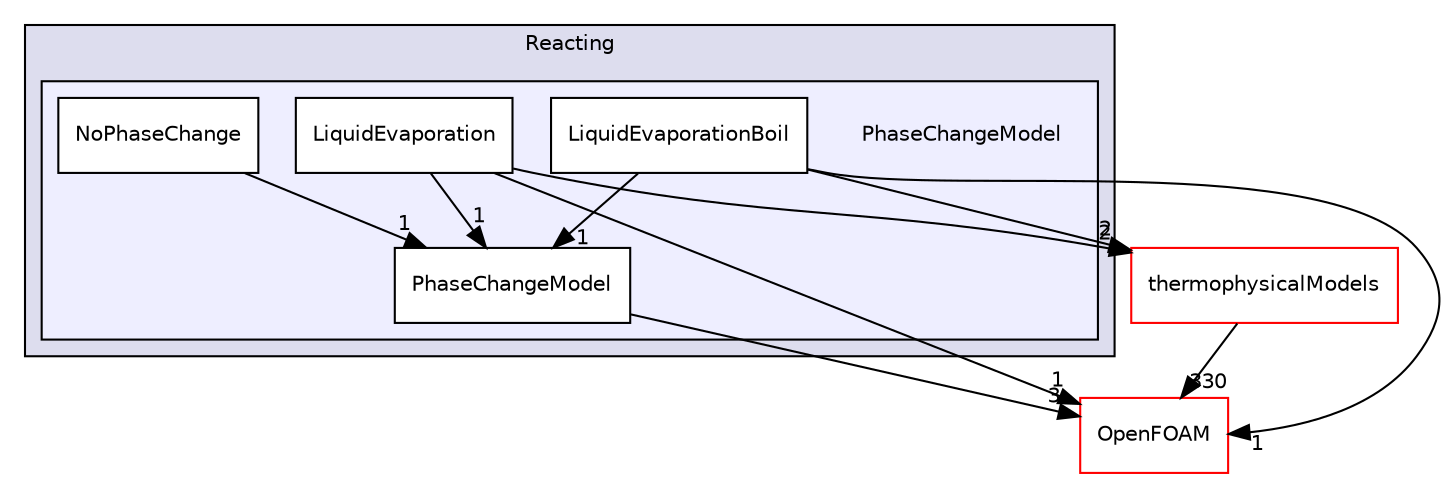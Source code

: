 digraph "src/lagrangian/intermediate/submodels/Reacting/PhaseChangeModel" {
  bgcolor=transparent;
  compound=true
  node [ fontsize="10", fontname="Helvetica"];
  edge [ labelfontsize="10", labelfontname="Helvetica"];
  subgraph clusterdir_32fe46b8d3399a01c9ad390919e91809 {
    graph [ bgcolor="#ddddee", pencolor="black", label="Reacting" fontname="Helvetica", fontsize="10", URL="dir_32fe46b8d3399a01c9ad390919e91809.html"]
  subgraph clusterdir_95353bd4ad7f447577e2dd3ff5a2aad7 {
    graph [ bgcolor="#eeeeff", pencolor="black", label="" URL="dir_95353bd4ad7f447577e2dd3ff5a2aad7.html"];
    dir_95353bd4ad7f447577e2dd3ff5a2aad7 [shape=plaintext label="PhaseChangeModel"];
    dir_4ef9883d17df60a10983e6afa59b7ffa [shape=box label="LiquidEvaporation" color="black" fillcolor="white" style="filled" URL="dir_4ef9883d17df60a10983e6afa59b7ffa.html"];
    dir_a06e61307c5ee5f6e46c55a72c80c3c0 [shape=box label="LiquidEvaporationBoil" color="black" fillcolor="white" style="filled" URL="dir_a06e61307c5ee5f6e46c55a72c80c3c0.html"];
    dir_7b8b6773e6833c66e04cb534f6b5e75a [shape=box label="NoPhaseChange" color="black" fillcolor="white" style="filled" URL="dir_7b8b6773e6833c66e04cb534f6b5e75a.html"];
    dir_a574ec62e8cd6cbf40600800e7143909 [shape=box label="PhaseChangeModel" color="black" fillcolor="white" style="filled" URL="dir_a574ec62e8cd6cbf40600800e7143909.html"];
  }
  }
  dir_2778d089ec5c4f66810b11f753867003 [shape=box label="thermophysicalModels" color="red" URL="dir_2778d089ec5c4f66810b11f753867003.html"];
  dir_c5473ff19b20e6ec4dfe5c310b3778a8 [shape=box label="OpenFOAM" color="red" URL="dir_c5473ff19b20e6ec4dfe5c310b3778a8.html"];
  dir_a574ec62e8cd6cbf40600800e7143909->dir_c5473ff19b20e6ec4dfe5c310b3778a8 [headlabel="3", labeldistance=1.5 headhref="dir_001665_001950.html"];
  dir_a06e61307c5ee5f6e46c55a72c80c3c0->dir_a574ec62e8cd6cbf40600800e7143909 [headlabel="1", labeldistance=1.5 headhref="dir_001663_001665.html"];
  dir_a06e61307c5ee5f6e46c55a72c80c3c0->dir_2778d089ec5c4f66810b11f753867003 [headlabel="2", labeldistance=1.5 headhref="dir_001663_001233.html"];
  dir_a06e61307c5ee5f6e46c55a72c80c3c0->dir_c5473ff19b20e6ec4dfe5c310b3778a8 [headlabel="1", labeldistance=1.5 headhref="dir_001663_001950.html"];
  dir_2778d089ec5c4f66810b11f753867003->dir_c5473ff19b20e6ec4dfe5c310b3778a8 [headlabel="330", labeldistance=1.5 headhref="dir_001233_001950.html"];
  dir_7b8b6773e6833c66e04cb534f6b5e75a->dir_a574ec62e8cd6cbf40600800e7143909 [headlabel="1", labeldistance=1.5 headhref="dir_001664_001665.html"];
  dir_4ef9883d17df60a10983e6afa59b7ffa->dir_a574ec62e8cd6cbf40600800e7143909 [headlabel="1", labeldistance=1.5 headhref="dir_001662_001665.html"];
  dir_4ef9883d17df60a10983e6afa59b7ffa->dir_2778d089ec5c4f66810b11f753867003 [headlabel="2", labeldistance=1.5 headhref="dir_001662_001233.html"];
  dir_4ef9883d17df60a10983e6afa59b7ffa->dir_c5473ff19b20e6ec4dfe5c310b3778a8 [headlabel="1", labeldistance=1.5 headhref="dir_001662_001950.html"];
}
